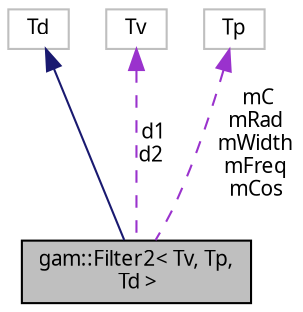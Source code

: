 digraph "gam::Filter2&lt; Tv, Tp, Td &gt;"
{
 // LATEX_PDF_SIZE
  bgcolor="transparent";
  edge [fontname="FreeSans.ttf",fontsize="10",labelfontname="FreeSans.ttf",labelfontsize="10"];
  node [fontname="FreeSans.ttf",fontsize="10",shape=record];
  Node1 [label="gam::Filter2\< Tv, Tp,\l Td \>",height=0.2,width=0.4,color="black", fillcolor="grey75", style="filled", fontcolor="black",tooltip="Abstract base class for 2-pole or 2-zero filter."];
  Node2 -> Node1 [dir="back",color="midnightblue",fontsize="10",style="solid",fontname="FreeSans.ttf"];
  Node2 [label="Td",height=0.2,width=0.4,color="grey75",tooltip=" "];
  Node3 -> Node1 [dir="back",color="darkorchid3",fontsize="10",style="dashed",label=" d1\nd2" ,fontname="FreeSans.ttf"];
  Node3 [label="Tv",height=0.2,width=0.4,color="grey75",tooltip=" "];
  Node4 -> Node1 [dir="back",color="darkorchid3",fontsize="10",style="dashed",label=" mC\nmRad\nmWidth\nmFreq\nmCos" ,fontname="FreeSans.ttf"];
  Node4 [label="Tp",height=0.2,width=0.4,color="grey75",tooltip=" "];
}
